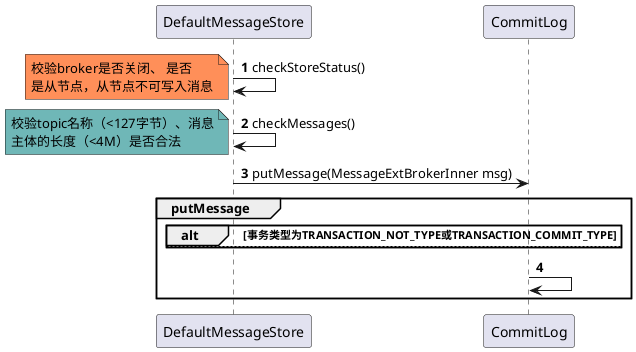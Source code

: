 @startuml
'https://plantuml.com/sequence-diagram

autonumber

DefaultMessageStore -> DefaultMessageStore: checkStoreStatus()
note left #FF8F59: 校验broker是否关闭、 是否\n是从节点，从节点不可写入消息
DefaultMessageStore -> DefaultMessageStore: checkMessages()
note left #6FB7B7: 校验topic名称（<127字节）、消息\n主体的长度（<4M）是否合法
DefaultMessageStore -> CommitLog: putMessage(MessageExtBrokerInner msg)
group putMessage
alt 事务类型为TRANSACTION_NOT_TYPE或TRANSACTION_COMMIT_TYPE

else
end
CommitLog -> CommitLog:
end
@enduml